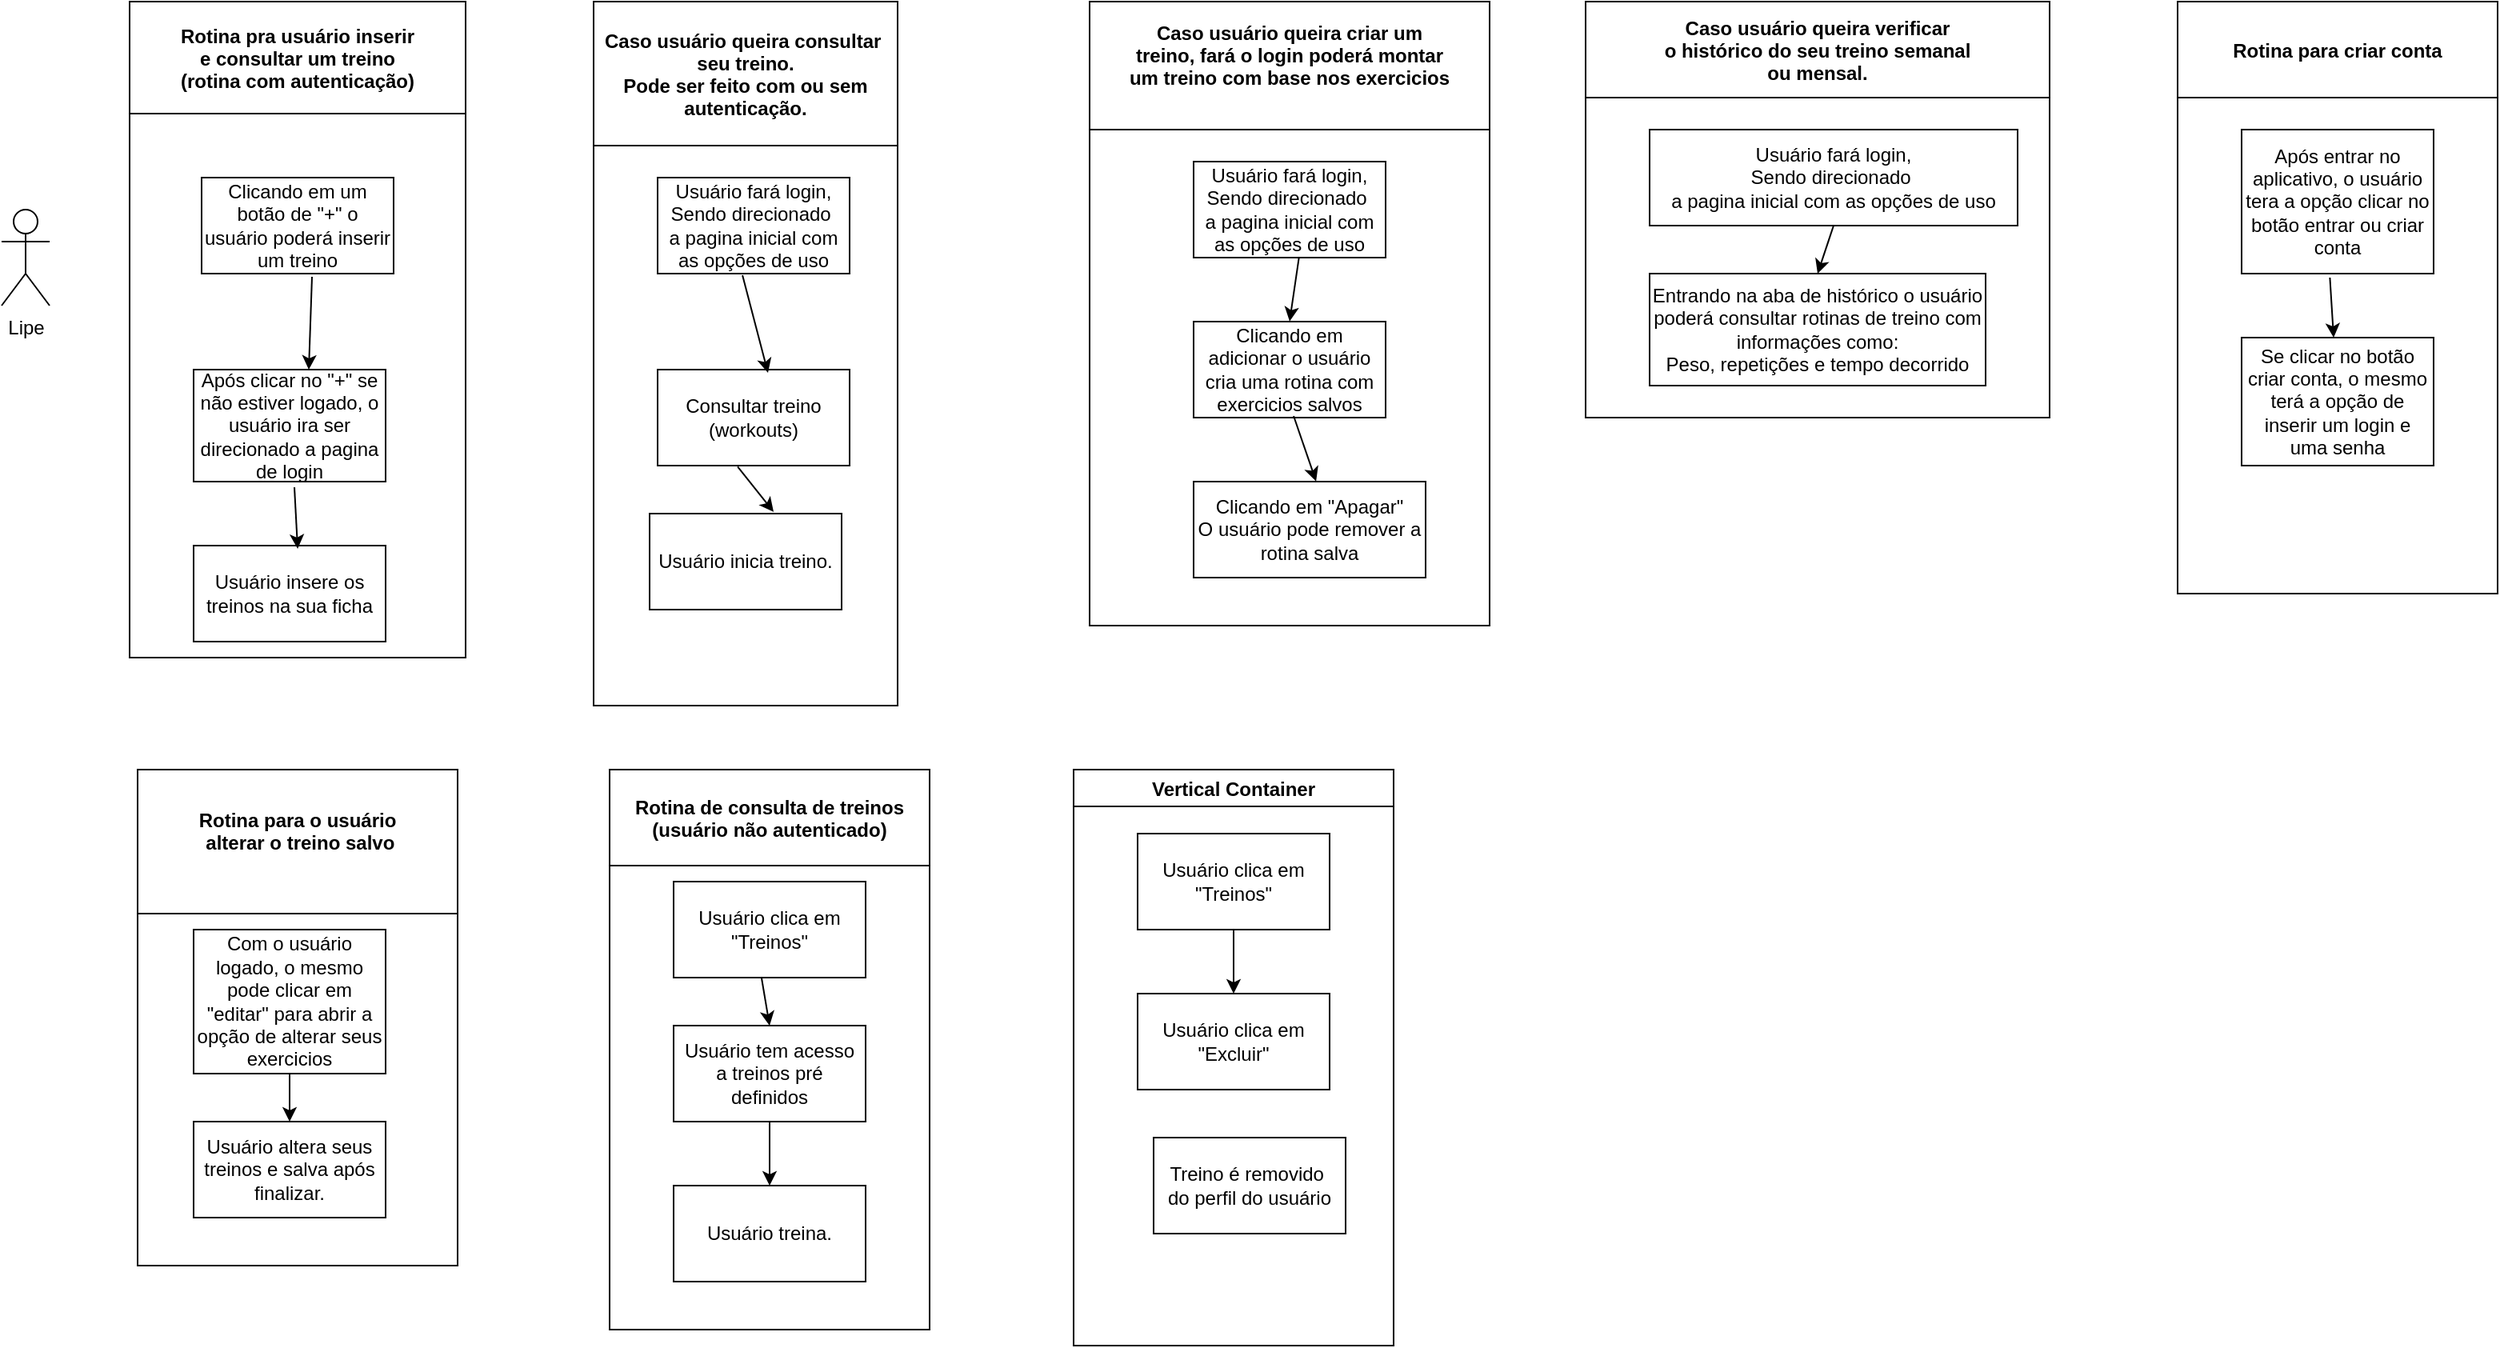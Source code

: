 <mxfile version="18.1.1" type="github">
  <diagram name="Page-1" id="e7e014a7-5840-1c2e-5031-d8a46d1fe8dd">
    <mxGraphModel dx="1422" dy="1588" grid="1" gridSize="10" guides="1" tooltips="1" connect="1" arrows="1" fold="1" page="1" pageScale="1" pageWidth="1169" pageHeight="826" background="none" math="0" shadow="0">
      <root>
        <mxCell id="0" />
        <mxCell id="1" parent="0" />
        <mxCell id="4E_-Y2zPP1L5DoWa1tGC-41" value="Lipe&lt;br&gt;" style="shape=umlActor;verticalLabelPosition=bottom;verticalAlign=top;html=1;outlineConnect=0;" parent="1" vertex="1">
          <mxGeometry x="10" y="20" width="30" height="60" as="geometry" />
        </mxCell>
        <mxCell id="4E_-Y2zPP1L5DoWa1tGC-45" value="Rotina pra usuário inserir&#xa;e consultar um treino&#xa;(rotina com autenticação)" style="swimlane;startSize=70;" parent="1" vertex="1">
          <mxGeometry x="90" y="-110" width="210" height="410" as="geometry">
            <mxRectangle x="310" y="20" width="130" height="23" as="alternateBounds" />
          </mxGeometry>
        </mxCell>
        <mxCell id="4E_-Y2zPP1L5DoWa1tGC-44" value="Usuário insere os treinos na sua ficha" style="rounded=0;whiteSpace=wrap;html=1;" parent="4E_-Y2zPP1L5DoWa1tGC-45" vertex="1">
          <mxGeometry x="40" y="340" width="120" height="60" as="geometry" />
        </mxCell>
        <mxCell id="4E_-Y2zPP1L5DoWa1tGC-55" value="Clicando em um botão de &quot;+&quot; o usuário poderá inserir um treino" style="rounded=0;whiteSpace=wrap;html=1;" parent="4E_-Y2zPP1L5DoWa1tGC-45" vertex="1">
          <mxGeometry x="45" y="110" width="120" height="60" as="geometry" />
        </mxCell>
        <mxCell id="4E_-Y2zPP1L5DoWa1tGC-59" value="Após clicar no &quot;+&quot; se não estiver logado, o usuário ira ser direcionado a pagina de login" style="rounded=0;whiteSpace=wrap;html=1;" parent="4E_-Y2zPP1L5DoWa1tGC-45" vertex="1">
          <mxGeometry x="40" y="230" width="120" height="70" as="geometry" />
        </mxCell>
        <mxCell id="4E_-Y2zPP1L5DoWa1tGC-57" value="" style="endArrow=classic;html=1;rounded=0;exitX=0.575;exitY=1.033;exitDx=0;exitDy=0;exitPerimeter=0;entryX=0.6;entryY=0;entryDx=0;entryDy=0;entryPerimeter=0;" parent="4E_-Y2zPP1L5DoWa1tGC-45" source="4E_-Y2zPP1L5DoWa1tGC-55" target="4E_-Y2zPP1L5DoWa1tGC-59" edge="1">
          <mxGeometry width="50" height="50" relative="1" as="geometry">
            <mxPoint x="540" y="480" as="sourcePoint" />
            <mxPoint x="129" y="250" as="targetPoint" />
          </mxGeometry>
        </mxCell>
        <mxCell id="4E_-Y2zPP1L5DoWa1tGC-60" value="" style="endArrow=classic;html=1;rounded=0;exitX=0.525;exitY=1.05;exitDx=0;exitDy=0;exitPerimeter=0;entryX=0.542;entryY=0.033;entryDx=0;entryDy=0;entryPerimeter=0;" parent="4E_-Y2zPP1L5DoWa1tGC-45" source="4E_-Y2zPP1L5DoWa1tGC-59" target="4E_-Y2zPP1L5DoWa1tGC-44" edge="1">
          <mxGeometry width="50" height="50" relative="1" as="geometry">
            <mxPoint x="540" y="480" as="sourcePoint" />
            <mxPoint x="590" y="430" as="targetPoint" />
          </mxGeometry>
        </mxCell>
        <mxCell id="4E_-Y2zPP1L5DoWa1tGC-52" value="Caso usuário queira consultar &#xa;seu treino.&#xa;Pode ser feito com ou sem&#xa;autenticação." style="swimlane;startSize=90;" parent="1" vertex="1">
          <mxGeometry x="380" y="-110" width="190" height="440" as="geometry" />
        </mxCell>
        <mxCell id="4E_-Y2zPP1L5DoWa1tGC-61" value="Usuário fará login,&lt;br&gt;Sendo direcionado&amp;nbsp;&lt;br&gt;a pagina inicial com as opções de uso" style="rounded=0;whiteSpace=wrap;html=1;" parent="4E_-Y2zPP1L5DoWa1tGC-52" vertex="1">
          <mxGeometry x="40" y="110" width="120" height="60" as="geometry" />
        </mxCell>
        <mxCell id="4E_-Y2zPP1L5DoWa1tGC-62" value="Consultar treino&lt;br&gt;(workouts)" style="rounded=0;whiteSpace=wrap;html=1;" parent="4E_-Y2zPP1L5DoWa1tGC-52" vertex="1">
          <mxGeometry x="40" y="230" width="120" height="60" as="geometry" />
        </mxCell>
        <mxCell id="4E_-Y2zPP1L5DoWa1tGC-69" value="" style="endArrow=classic;html=1;rounded=0;exitX=0.442;exitY=1.017;exitDx=0;exitDy=0;exitPerimeter=0;entryX=0.575;entryY=0.033;entryDx=0;entryDy=0;entryPerimeter=0;" parent="4E_-Y2zPP1L5DoWa1tGC-52" source="4E_-Y2zPP1L5DoWa1tGC-61" target="4E_-Y2zPP1L5DoWa1tGC-62" edge="1">
          <mxGeometry width="50" height="50" relative="1" as="geometry">
            <mxPoint x="320" y="350" as="sourcePoint" />
            <mxPoint x="370" y="300" as="targetPoint" />
          </mxGeometry>
        </mxCell>
        <mxCell id="4E_-Y2zPP1L5DoWa1tGC-114" value="Usuário inicia treino." style="rounded=0;whiteSpace=wrap;html=1;" parent="4E_-Y2zPP1L5DoWa1tGC-52" vertex="1">
          <mxGeometry x="35" y="320" width="120" height="60" as="geometry" />
        </mxCell>
        <mxCell id="4E_-Y2zPP1L5DoWa1tGC-115" value="" style="endArrow=classic;html=1;rounded=0;exitX=0.417;exitY=1.011;exitDx=0;exitDy=0;exitPerimeter=0;entryX=0.646;entryY=-0.017;entryDx=0;entryDy=0;entryPerimeter=0;" parent="4E_-Y2zPP1L5DoWa1tGC-52" source="4E_-Y2zPP1L5DoWa1tGC-62" target="4E_-Y2zPP1L5DoWa1tGC-114" edge="1">
          <mxGeometry width="50" height="50" relative="1" as="geometry">
            <mxPoint x="430" y="300" as="sourcePoint" />
            <mxPoint x="480" y="250" as="targetPoint" />
          </mxGeometry>
        </mxCell>
        <mxCell id="4E_-Y2zPP1L5DoWa1tGC-110" value="Caso usuário queira criar um&#xa;treino, fará o login poderá montar&#xa;um treino com base nos exercicios&#xa;" style="swimlane;startSize=80;" parent="1" vertex="1">
          <mxGeometry x="690" y="-110" width="250" height="390" as="geometry" />
        </mxCell>
        <mxCell id="4E_-Y2zPP1L5DoWa1tGC-116" value="Usuário fará login,&lt;br&gt;Sendo direcionado&amp;nbsp;&lt;br&gt;a pagina inicial com as opções de uso" style="rounded=0;whiteSpace=wrap;html=1;gradientColor=none;" parent="4E_-Y2zPP1L5DoWa1tGC-110" vertex="1">
          <mxGeometry x="65" y="100" width="120" height="60" as="geometry" />
        </mxCell>
        <mxCell id="4E_-Y2zPP1L5DoWa1tGC-117" value="Clicando em adicionar o usuário cria uma rotina com exercicios salvos" style="rounded=0;whiteSpace=wrap;html=1;" parent="4E_-Y2zPP1L5DoWa1tGC-110" vertex="1">
          <mxGeometry x="65" y="200" width="120" height="60" as="geometry" />
        </mxCell>
        <mxCell id="4E_-Y2zPP1L5DoWa1tGC-118" value="Clicando em &quot;Apagar&quot;&lt;br&gt;O usuário pode remover a rotina salva" style="rounded=0;whiteSpace=wrap;html=1;" parent="4E_-Y2zPP1L5DoWa1tGC-110" vertex="1">
          <mxGeometry x="65" y="300" width="145" height="60" as="geometry" />
        </mxCell>
        <mxCell id="4E_-Y2zPP1L5DoWa1tGC-124" value="" style="endArrow=classic;html=1;rounded=0;exitX=0.549;exitY=0.997;exitDx=0;exitDy=0;exitPerimeter=0;entryX=0.5;entryY=-0.003;entryDx=0;entryDy=0;entryPerimeter=0;" parent="4E_-Y2zPP1L5DoWa1tGC-110" source="4E_-Y2zPP1L5DoWa1tGC-116" target="4E_-Y2zPP1L5DoWa1tGC-117" edge="1">
          <mxGeometry width="50" height="50" relative="1" as="geometry">
            <mxPoint x="130" y="320" as="sourcePoint" />
            <mxPoint x="180" y="270" as="targetPoint" />
          </mxGeometry>
        </mxCell>
        <mxCell id="4E_-Y2zPP1L5DoWa1tGC-125" value="" style="endArrow=classic;html=1;rounded=0;exitX=0.521;exitY=0.983;exitDx=0;exitDy=0;exitPerimeter=0;entryX=0.528;entryY=-0.003;entryDx=0;entryDy=0;entryPerimeter=0;" parent="4E_-Y2zPP1L5DoWa1tGC-110" source="4E_-Y2zPP1L5DoWa1tGC-117" target="4E_-Y2zPP1L5DoWa1tGC-118" edge="1">
          <mxGeometry width="50" height="50" relative="1" as="geometry">
            <mxPoint x="130" y="320" as="sourcePoint" />
            <mxPoint x="180" y="270" as="targetPoint" />
          </mxGeometry>
        </mxCell>
        <mxCell id="4E_-Y2zPP1L5DoWa1tGC-126" value="Caso usuário queira verificar&#xa;o histórico do seu treino semanal&#xa;ou mensal." style="swimlane;rounded=0;gradientColor=none;startSize=60;" parent="1" vertex="1">
          <mxGeometry x="1000" y="-110" width="290" height="260" as="geometry" />
        </mxCell>
        <mxCell id="JZCF_PAcytD1uoC9HagN-2" value="Usuário fará login,&lt;br&gt;Sendo direcionado&amp;nbsp;&lt;br&gt;a pagina inicial com as opções de uso" style="rounded=0;whiteSpace=wrap;html=1;" parent="4E_-Y2zPP1L5DoWa1tGC-126" vertex="1">
          <mxGeometry x="40" y="80" width="230" height="60" as="geometry" />
        </mxCell>
        <mxCell id="JZCF_PAcytD1uoC9HagN-3" value="Entrando na aba de histórico o usuário poderá consultar rotinas de treino com informações como:&lt;br&gt;Peso, repetições e tempo decorrido" style="rounded=0;whiteSpace=wrap;html=1;" parent="4E_-Y2zPP1L5DoWa1tGC-126" vertex="1">
          <mxGeometry x="40" y="170" width="210" height="70" as="geometry" />
        </mxCell>
        <mxCell id="JZCF_PAcytD1uoC9HagN-4" value="" style="endArrow=classic;html=1;rounded=0;exitX=0.5;exitY=1;exitDx=0;exitDy=0;entryX=0.5;entryY=0;entryDx=0;entryDy=0;" parent="4E_-Y2zPP1L5DoWa1tGC-126" source="JZCF_PAcytD1uoC9HagN-2" target="JZCF_PAcytD1uoC9HagN-3" edge="1">
          <mxGeometry width="50" height="50" relative="1" as="geometry">
            <mxPoint x="-330" y="240" as="sourcePoint" />
            <mxPoint x="-280" y="190" as="targetPoint" />
          </mxGeometry>
        </mxCell>
        <mxCell id="UiU7_h_Eb1dnMHofWjaY-3" value="Rotina para criar conta" style="swimlane;startSize=60;" vertex="1" parent="1">
          <mxGeometry x="1370" y="-110" width="200" height="370" as="geometry" />
        </mxCell>
        <mxCell id="UiU7_h_Eb1dnMHofWjaY-5" value="Após entrar no aplicativo, o usuário tera a opção clicar no botão entrar ou criar conta" style="rounded=0;whiteSpace=wrap;html=1;" vertex="1" parent="UiU7_h_Eb1dnMHofWjaY-3">
          <mxGeometry x="40" y="80" width="120" height="90" as="geometry" />
        </mxCell>
        <mxCell id="UiU7_h_Eb1dnMHofWjaY-6" value="Se clicar no botão criar conta, o mesmo terá a opção de inserir um login e uma senha" style="rounded=0;whiteSpace=wrap;html=1;" vertex="1" parent="UiU7_h_Eb1dnMHofWjaY-3">
          <mxGeometry x="40" y="210" width="120" height="80" as="geometry" />
        </mxCell>
        <mxCell id="UiU7_h_Eb1dnMHofWjaY-7" value="" style="endArrow=classic;html=1;rounded=0;exitX=0.46;exitY=1.028;exitDx=0;exitDy=0;exitPerimeter=0;" edge="1" parent="UiU7_h_Eb1dnMHofWjaY-3" source="UiU7_h_Eb1dnMHofWjaY-5" target="UiU7_h_Eb1dnMHofWjaY-6">
          <mxGeometry width="50" height="50" relative="1" as="geometry">
            <mxPoint x="-260" y="190" as="sourcePoint" />
            <mxPoint x="10" y="160" as="targetPoint" />
          </mxGeometry>
        </mxCell>
        <mxCell id="UiU7_h_Eb1dnMHofWjaY-9" value="Rotina para o usuário&#xa; alterar o treino salvo&#xa;" style="swimlane;startSize=90;" vertex="1" parent="1">
          <mxGeometry x="95" y="370" width="200" height="310" as="geometry" />
        </mxCell>
        <mxCell id="UiU7_h_Eb1dnMHofWjaY-10" value="Com o usuário logado, o mesmo pode clicar em &quot;editar&quot; para abrir a opção de alterar seus exercicios&lt;br&gt;" style="whiteSpace=wrap;html=1;" vertex="1" parent="UiU7_h_Eb1dnMHofWjaY-9">
          <mxGeometry x="35" y="100" width="120" height="90" as="geometry" />
        </mxCell>
        <mxCell id="UiU7_h_Eb1dnMHofWjaY-12" value="Usuário altera seus treinos e salva após finalizar." style="rounded=0;whiteSpace=wrap;html=1;" vertex="1" parent="UiU7_h_Eb1dnMHofWjaY-9">
          <mxGeometry x="35" y="220" width="120" height="60" as="geometry" />
        </mxCell>
        <mxCell id="UiU7_h_Eb1dnMHofWjaY-11" value="" style="endArrow=classic;html=1;rounded=0;exitX=0.5;exitY=1;exitDx=0;exitDy=0;" edge="1" parent="UiU7_h_Eb1dnMHofWjaY-9" source="UiU7_h_Eb1dnMHofWjaY-10" target="UiU7_h_Eb1dnMHofWjaY-12">
          <mxGeometry width="50" height="50" relative="1" as="geometry">
            <mxPoint x="225" y="260" as="sourcePoint" />
            <mxPoint x="95" y="240" as="targetPoint" />
          </mxGeometry>
        </mxCell>
        <mxCell id="UiU7_h_Eb1dnMHofWjaY-13" value="Rotina de consulta de treinos&#xa;(usuário não autenticado)" style="swimlane;startSize=60;" vertex="1" parent="1">
          <mxGeometry x="390" y="370" width="200" height="350" as="geometry" />
        </mxCell>
        <mxCell id="UiU7_h_Eb1dnMHofWjaY-14" value="Usuário clica em &quot;Treinos&quot;&lt;br&gt;" style="rounded=0;whiteSpace=wrap;html=1;" vertex="1" parent="UiU7_h_Eb1dnMHofWjaY-13">
          <mxGeometry x="40" y="70" width="120" height="60" as="geometry" />
        </mxCell>
        <mxCell id="UiU7_h_Eb1dnMHofWjaY-15" value="Usuário tem acesso&lt;br&gt;a treinos pré definidos&lt;br&gt;" style="rounded=0;whiteSpace=wrap;html=1;" vertex="1" parent="UiU7_h_Eb1dnMHofWjaY-13">
          <mxGeometry x="40" y="160" width="120" height="60" as="geometry" />
        </mxCell>
        <mxCell id="UiU7_h_Eb1dnMHofWjaY-16" value="Usuário treina." style="rounded=0;whiteSpace=wrap;html=1;" vertex="1" parent="UiU7_h_Eb1dnMHofWjaY-13">
          <mxGeometry x="40" y="260" width="120" height="60" as="geometry" />
        </mxCell>
        <mxCell id="UiU7_h_Eb1dnMHofWjaY-17" value="" style="endArrow=classic;html=1;rounded=0;exitX=0.5;exitY=1;exitDx=0;exitDy=0;" edge="1" parent="UiU7_h_Eb1dnMHofWjaY-13" source="UiU7_h_Eb1dnMHofWjaY-15" target="UiU7_h_Eb1dnMHofWjaY-16">
          <mxGeometry width="50" height="50" relative="1" as="geometry">
            <mxPoint x="90" y="240" as="sourcePoint" />
            <mxPoint x="140" y="190" as="targetPoint" />
          </mxGeometry>
        </mxCell>
        <mxCell id="UiU7_h_Eb1dnMHofWjaY-18" value="" style="endArrow=classic;html=1;rounded=0;exitX=0.458;exitY=1.002;exitDx=0;exitDy=0;exitPerimeter=0;entryX=0.5;entryY=0;entryDx=0;entryDy=0;" edge="1" parent="UiU7_h_Eb1dnMHofWjaY-13" source="UiU7_h_Eb1dnMHofWjaY-14" target="UiU7_h_Eb1dnMHofWjaY-15">
          <mxGeometry width="50" height="50" relative="1" as="geometry">
            <mxPoint x="200" y="240" as="sourcePoint" />
            <mxPoint x="250" y="190" as="targetPoint" />
          </mxGeometry>
        </mxCell>
        <mxCell id="UiU7_h_Eb1dnMHofWjaY-19" value="Vertical Container" style="swimlane;" vertex="1" parent="1">
          <mxGeometry x="680" y="370" width="200" height="360" as="geometry" />
        </mxCell>
        <mxCell id="UiU7_h_Eb1dnMHofWjaY-22" value="Usuário clica em &quot;Excluir&quot;&lt;br&gt;" style="whiteSpace=wrap;html=1;" vertex="1" parent="UiU7_h_Eb1dnMHofWjaY-19">
          <mxGeometry x="40" y="140" width="120" height="60" as="geometry" />
        </mxCell>
        <mxCell id="UiU7_h_Eb1dnMHofWjaY-23" value="Treino é removido&amp;nbsp;&lt;br&gt;do perfil do usuário" style="rounded=0;whiteSpace=wrap;html=1;" vertex="1" parent="UiU7_h_Eb1dnMHofWjaY-19">
          <mxGeometry x="50" y="230" width="120" height="60" as="geometry" />
        </mxCell>
        <mxCell id="UiU7_h_Eb1dnMHofWjaY-20" value="Usuário clica em &quot;Treinos&quot;" style="whiteSpace=wrap;html=1;" vertex="1" parent="1">
          <mxGeometry x="720" y="410" width="120" height="60" as="geometry" />
        </mxCell>
        <mxCell id="UiU7_h_Eb1dnMHofWjaY-21" value="" style="endArrow=classic;html=1;rounded=0;entryX=0.5;entryY=0;entryDx=0;entryDy=0;exitX=0.5;exitY=1;exitDx=0;exitDy=0;" edge="1" parent="1" source="UiU7_h_Eb1dnMHofWjaY-20" target="UiU7_h_Eb1dnMHofWjaY-22">
          <mxGeometry width="50" height="50" relative="1" as="geometry">
            <mxPoint x="770" y="450" as="sourcePoint" />
            <mxPoint x="820" y="400" as="targetPoint" />
          </mxGeometry>
        </mxCell>
      </root>
    </mxGraphModel>
  </diagram>
</mxfile>
